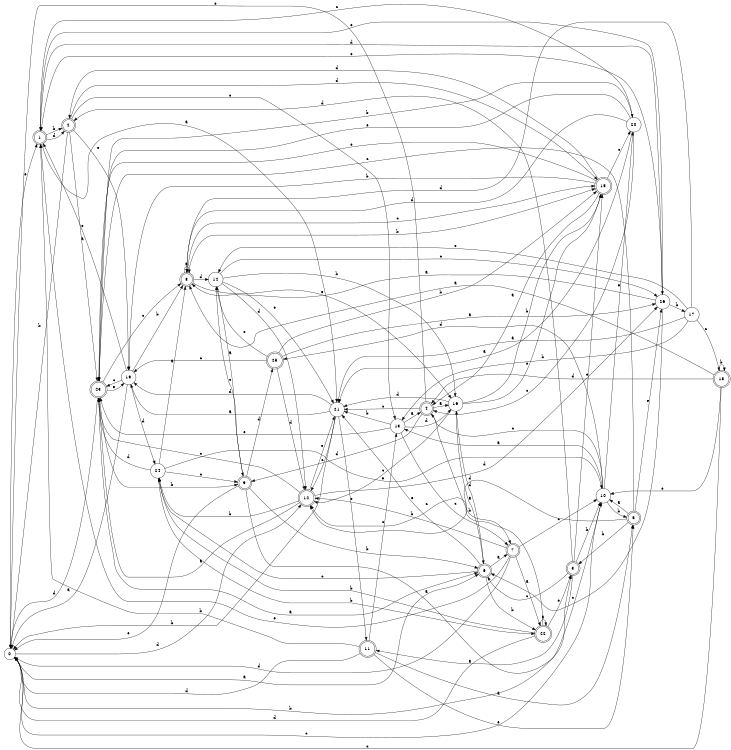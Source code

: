 digraph n22_6 {
__start0 [label="" shape="none"];

rankdir=LR;
size="8,5";

s0 [style="filled", color="black", fillcolor="white" shape="circle", label="0"];
s1 [style="rounded,filled", color="black", fillcolor="white" shape="doublecircle", label="1"];
s2 [style="rounded,filled", color="black", fillcolor="white" shape="doublecircle", label="2"];
s3 [style="rounded,filled", color="black", fillcolor="white" shape="doublecircle", label="3"];
s4 [style="rounded,filled", color="black", fillcolor="white" shape="doublecircle", label="4"];
s5 [style="rounded,filled", color="black", fillcolor="white" shape="doublecircle", label="5"];
s6 [style="rounded,filled", color="black", fillcolor="white" shape="doublecircle", label="6"];
s7 [style="rounded,filled", color="black", fillcolor="white" shape="doublecircle", label="7"];
s8 [style="rounded,filled", color="black", fillcolor="white" shape="doublecircle", label="8"];
s9 [style="rounded,filled", color="black", fillcolor="white" shape="doublecircle", label="9"];
s10 [style="filled", color="black", fillcolor="white" shape="circle", label="10"];
s11 [style="rounded,filled", color="black", fillcolor="white" shape="doublecircle", label="11"];
s12 [style="rounded,filled", color="black", fillcolor="white" shape="doublecircle", label="12"];
s13 [style="filled", color="black", fillcolor="white" shape="circle", label="13"];
s14 [style="filled", color="black", fillcolor="white" shape="circle", label="14"];
s15 [style="rounded,filled", color="black", fillcolor="white" shape="doublecircle", label="15"];
s16 [style="filled", color="black", fillcolor="white" shape="circle", label="16"];
s17 [style="filled", color="black", fillcolor="white" shape="circle", label="17"];
s18 [style="rounded,filled", color="black", fillcolor="white" shape="doublecircle", label="18"];
s19 [style="filled", color="black", fillcolor="white" shape="circle", label="19"];
s20 [style="filled", color="black", fillcolor="white" shape="circle", label="20"];
s21 [style="filled", color="black", fillcolor="white" shape="circle", label="21"];
s22 [style="rounded,filled", color="black", fillcolor="white" shape="doublecircle", label="22"];
s23 [style="rounded,filled", color="black", fillcolor="white" shape="doublecircle", label="23"];
s24 [style="filled", color="black", fillcolor="white" shape="circle", label="24"];
s25 [style="rounded,filled", color="black", fillcolor="white" shape="doublecircle", label="25"];
s26 [style="filled", color="black", fillcolor="white" shape="circle", label="26"];
s0 -> s6 [label="a"];
s0 -> s3 [label="b"];
s0 -> s10 [label="c"];
s0 -> s12 [label="d"];
s0 -> s1 [label="e"];
s1 -> s21 [label="a"];
s1 -> s2 [label="b"];
s1 -> s20 [label="c"];
s1 -> s2 [label="d"];
s1 -> s26 [label="e"];
s2 -> s23 [label="a"];
s2 -> s0 [label="b"];
s2 -> s13 [label="c"];
s2 -> s15 [label="d"];
s2 -> s19 [label="e"];
s3 -> s11 [label="a"];
s3 -> s10 [label="b"];
s3 -> s6 [label="c"];
s3 -> s2 [label="d"];
s3 -> s15 [label="e"];
s4 -> s16 [label="a"];
s4 -> s7 [label="b"];
s4 -> s21 [label="c"];
s4 -> s9 [label="d"];
s4 -> s0 [label="e"];
s5 -> s10 [label="a"];
s5 -> s3 [label="b"];
s5 -> s23 [label="c"];
s5 -> s12 [label="d"];
s5 -> s26 [label="e"];
s6 -> s7 [label="a"];
s6 -> s22 [label="b"];
s6 -> s24 [label="c"];
s6 -> s16 [label="d"];
s6 -> s21 [label="e"];
s7 -> s22 [label="a"];
s7 -> s12 [label="b"];
s7 -> s10 [label="c"];
s7 -> s0 [label="d"];
s7 -> s1 [label="e"];
s8 -> s8 [label="a"];
s8 -> s15 [label="b"];
s8 -> s15 [label="c"];
s8 -> s14 [label="d"];
s8 -> s16 [label="e"];
s9 -> s10 [label="a"];
s9 -> s6 [label="b"];
s9 -> s14 [label="c"];
s9 -> s25 [label="d"];
s9 -> s0 [label="e"];
s10 -> s13 [label="a"];
s10 -> s5 [label="b"];
s10 -> s4 [label="c"];
s10 -> s25 [label="d"];
s10 -> s20 [label="e"];
s11 -> s5 [label="a"];
s11 -> s1 [label="b"];
s11 -> s13 [label="c"];
s11 -> s0 [label="d"];
s11 -> s5 [label="e"];
s12 -> s23 [label="a"];
s12 -> s24 [label="b"];
s12 -> s23 [label="c"];
s12 -> s26 [label="d"];
s12 -> s21 [label="e"];
s13 -> s4 [label="a"];
s13 -> s21 [label="b"];
s13 -> s7 [label="c"];
s13 -> s16 [label="d"];
s13 -> s23 [label="e"];
s14 -> s9 [label="a"];
s14 -> s16 [label="b"];
s14 -> s26 [label="c"];
s14 -> s12 [label="d"];
s14 -> s21 [label="e"];
s15 -> s4 [label="a"];
s15 -> s19 [label="b"];
s15 -> s20 [label="c"];
s15 -> s2 [label="d"];
s15 -> s23 [label="e"];
s16 -> s6 [label="a"];
s16 -> s15 [label="b"];
s16 -> s12 [label="c"];
s16 -> s21 [label="d"];
s16 -> s15 [label="e"];
s17 -> s21 [label="a"];
s17 -> s13 [label="b"];
s17 -> s18 [label="c"];
s17 -> s8 [label="d"];
s17 -> s14 [label="e"];
s18 -> s8 [label="a"];
s18 -> s18 [label="b"];
s18 -> s0 [label="c"];
s18 -> s4 [label="d"];
s18 -> s10 [label="e"];
s19 -> s0 [label="a"];
s19 -> s8 [label="b"];
s19 -> s23 [label="c"];
s19 -> s24 [label="d"];
s19 -> s1 [label="e"];
s20 -> s21 [label="a"];
s20 -> s23 [label="b"];
s20 -> s4 [label="c"];
s20 -> s8 [label="d"];
s20 -> s23 [label="e"];
s21 -> s19 [label="a"];
s21 -> s0 [label="b"];
s21 -> s12 [label="c"];
s21 -> s19 [label="d"];
s21 -> s11 [label="e"];
s22 -> s22 [label="a"];
s22 -> s24 [label="b"];
s22 -> s12 [label="c"];
s22 -> s0 [label="d"];
s22 -> s3 [label="e"];
s23 -> s6 [label="a"];
s23 -> s9 [label="b"];
s23 -> s8 [label="c"];
s23 -> s0 [label="d"];
s23 -> s19 [label="e"];
s24 -> s8 [label="a"];
s24 -> s22 [label="b"];
s24 -> s9 [label="c"];
s24 -> s23 [label="d"];
s24 -> s10 [label="e"];
s25 -> s26 [label="a"];
s25 -> s15 [label="b"];
s25 -> s19 [label="c"];
s25 -> s12 [label="d"];
s25 -> s14 [label="e"];
s26 -> s8 [label="a"];
s26 -> s17 [label="b"];
s26 -> s6 [label="c"];
s26 -> s1 [label="d"];
s26 -> s1 [label="e"];

}